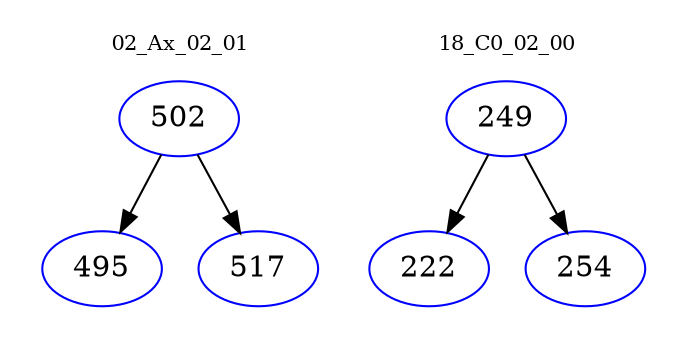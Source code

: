 digraph{
subgraph cluster_0 {
color = white
label = "02_Ax_02_01";
fontsize=10;
T0_502 [label="502", color="blue"]
T0_502 -> T0_495 [color="black"]
T0_495 [label="495", color="blue"]
T0_502 -> T0_517 [color="black"]
T0_517 [label="517", color="blue"]
}
subgraph cluster_1 {
color = white
label = "18_C0_02_00";
fontsize=10;
T1_249 [label="249", color="blue"]
T1_249 -> T1_222 [color="black"]
T1_222 [label="222", color="blue"]
T1_249 -> T1_254 [color="black"]
T1_254 [label="254", color="blue"]
}
}
